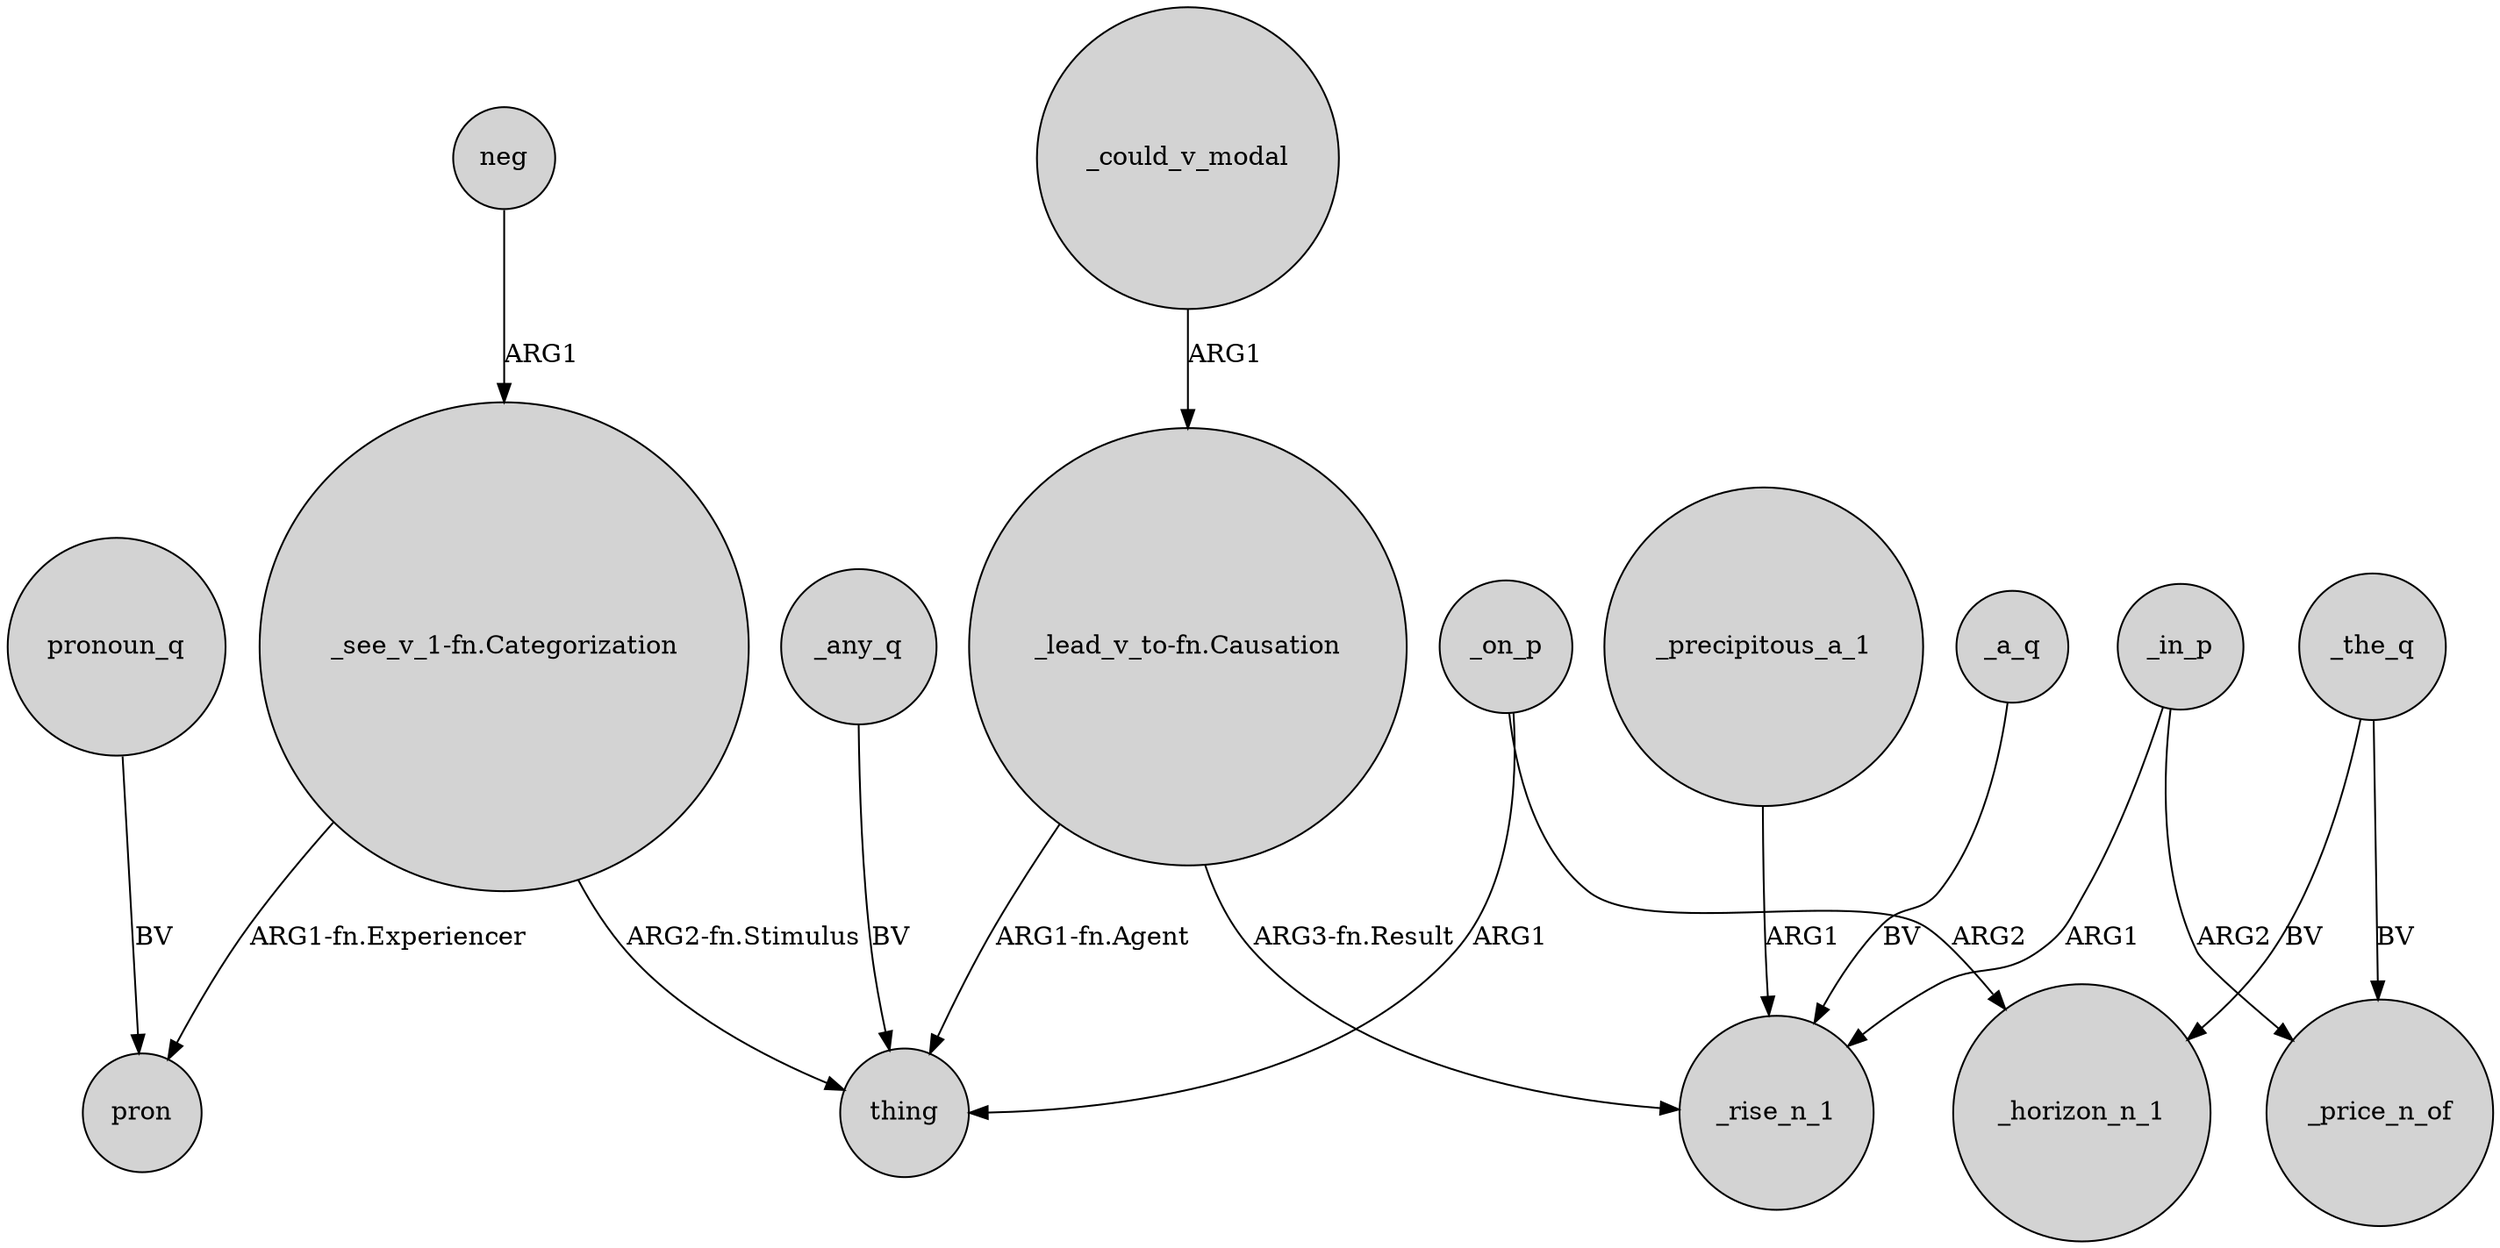 digraph {
	node [shape=circle style=filled]
	"_see_v_1-fn.Categorization" -> pron [label="ARG1-fn.Experiencer"]
	neg -> "_see_v_1-fn.Categorization" [label=ARG1]
	"_lead_v_to-fn.Causation" -> thing [label="ARG1-fn.Agent"]
	_the_q -> _horizon_n_1 [label=BV]
	_on_p -> thing [label=ARG1]
	_on_p -> _horizon_n_1 [label=ARG2]
	_in_p -> _price_n_of [label=ARG2]
	_could_v_modal -> "_lead_v_to-fn.Causation" [label=ARG1]
	_precipitous_a_1 -> _rise_n_1 [label=ARG1]
	_a_q -> _rise_n_1 [label=BV]
	_the_q -> _price_n_of [label=BV]
	_in_p -> _rise_n_1 [label=ARG1]
	"_see_v_1-fn.Categorization" -> thing [label="ARG2-fn.Stimulus"]
	"_lead_v_to-fn.Causation" -> _rise_n_1 [label="ARG3-fn.Result"]
	_any_q -> thing [label=BV]
	pronoun_q -> pron [label=BV]
}
